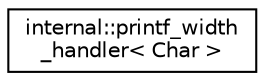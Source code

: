 digraph "Иерархия классов. Графический вид."
{
  edge [fontname="Helvetica",fontsize="10",labelfontname="Helvetica",labelfontsize="10"];
  node [fontname="Helvetica",fontsize="10",shape=record];
  rankdir="LR";
  Node0 [label="internal::printf_width\l_handler\< Char \>",height=0.2,width=0.4,color="black", fillcolor="white", style="filled",URL="$classinternal_1_1printf__width__handler.html"];
}
